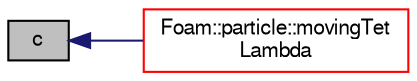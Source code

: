 digraph "c"
{
  bgcolor="transparent";
  edge [fontname="FreeSans",fontsize="10",labelfontname="FreeSans",labelfontsize="10"];
  node [fontname="FreeSans",fontsize="10",shape=record];
  rankdir="LR";
  Node21 [label="c",height=0.2,width=0.4,color="black", fillcolor="grey75", style="filled", fontcolor="black"];
  Node21 -> Node22 [dir="back",color="midnightblue",fontsize="10",style="solid",fontname="FreeSans"];
  Node22 [label="Foam::particle::movingTet\lLambda",height=0.2,width=0.4,color="red",URL="$a23586.html#a7603ae2812feb41aea703e54496564af",tooltip="Find the lambda value for a moving tri face. "];
}
